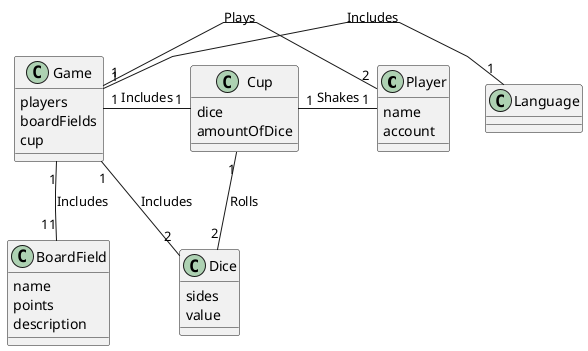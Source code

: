 @startuml domain_model
skinparam linetype polyline
class Player {
    name
    account

}

class Language {

}

class Game {
    players
    boardFields
    cup

}
class Cup {
    dice
    amountOfDice

}
class BoardField {
    name
    points
    description
}
class Dice {
    sides
    value
}

Game "1" - "1" Language: Includes
Game "1" - "1" Cup: Includes
Game "1" - "2" Player: Plays
Game "1" -- "11" BoardField: Includes
Game "1" -- "2" Dice: Includes
Cup "1" - "1" Player: Shakes
Cup "1" - "2" Dice: Rolls

@enduml